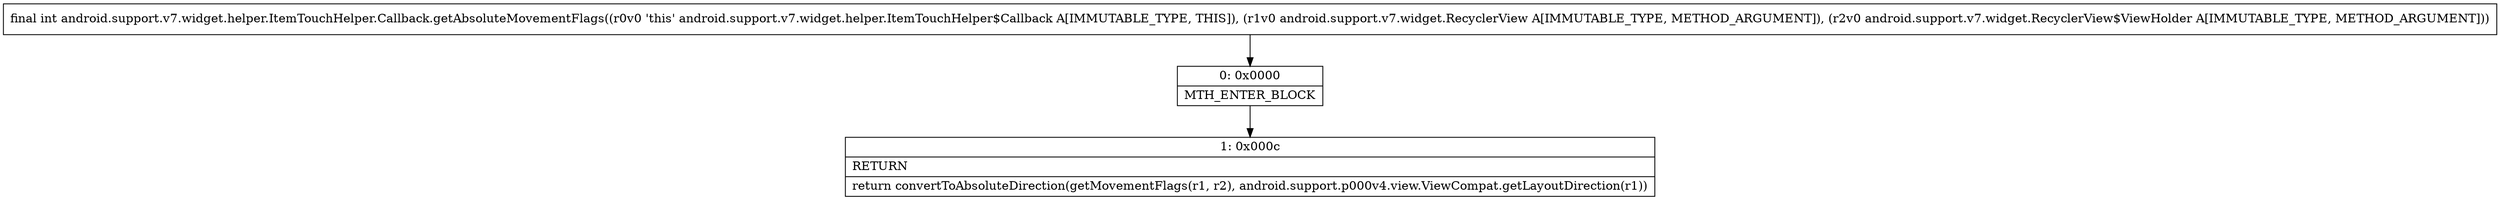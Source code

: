 digraph "CFG forandroid.support.v7.widget.helper.ItemTouchHelper.Callback.getAbsoluteMovementFlags(Landroid\/support\/v7\/widget\/RecyclerView;Landroid\/support\/v7\/widget\/RecyclerView$ViewHolder;)I" {
Node_0 [shape=record,label="{0\:\ 0x0000|MTH_ENTER_BLOCK\l}"];
Node_1 [shape=record,label="{1\:\ 0x000c|RETURN\l|return convertToAbsoluteDirection(getMovementFlags(r1, r2), android.support.p000v4.view.ViewCompat.getLayoutDirection(r1))\l}"];
MethodNode[shape=record,label="{final int android.support.v7.widget.helper.ItemTouchHelper.Callback.getAbsoluteMovementFlags((r0v0 'this' android.support.v7.widget.helper.ItemTouchHelper$Callback A[IMMUTABLE_TYPE, THIS]), (r1v0 android.support.v7.widget.RecyclerView A[IMMUTABLE_TYPE, METHOD_ARGUMENT]), (r2v0 android.support.v7.widget.RecyclerView$ViewHolder A[IMMUTABLE_TYPE, METHOD_ARGUMENT])) }"];
MethodNode -> Node_0;
Node_0 -> Node_1;
}

